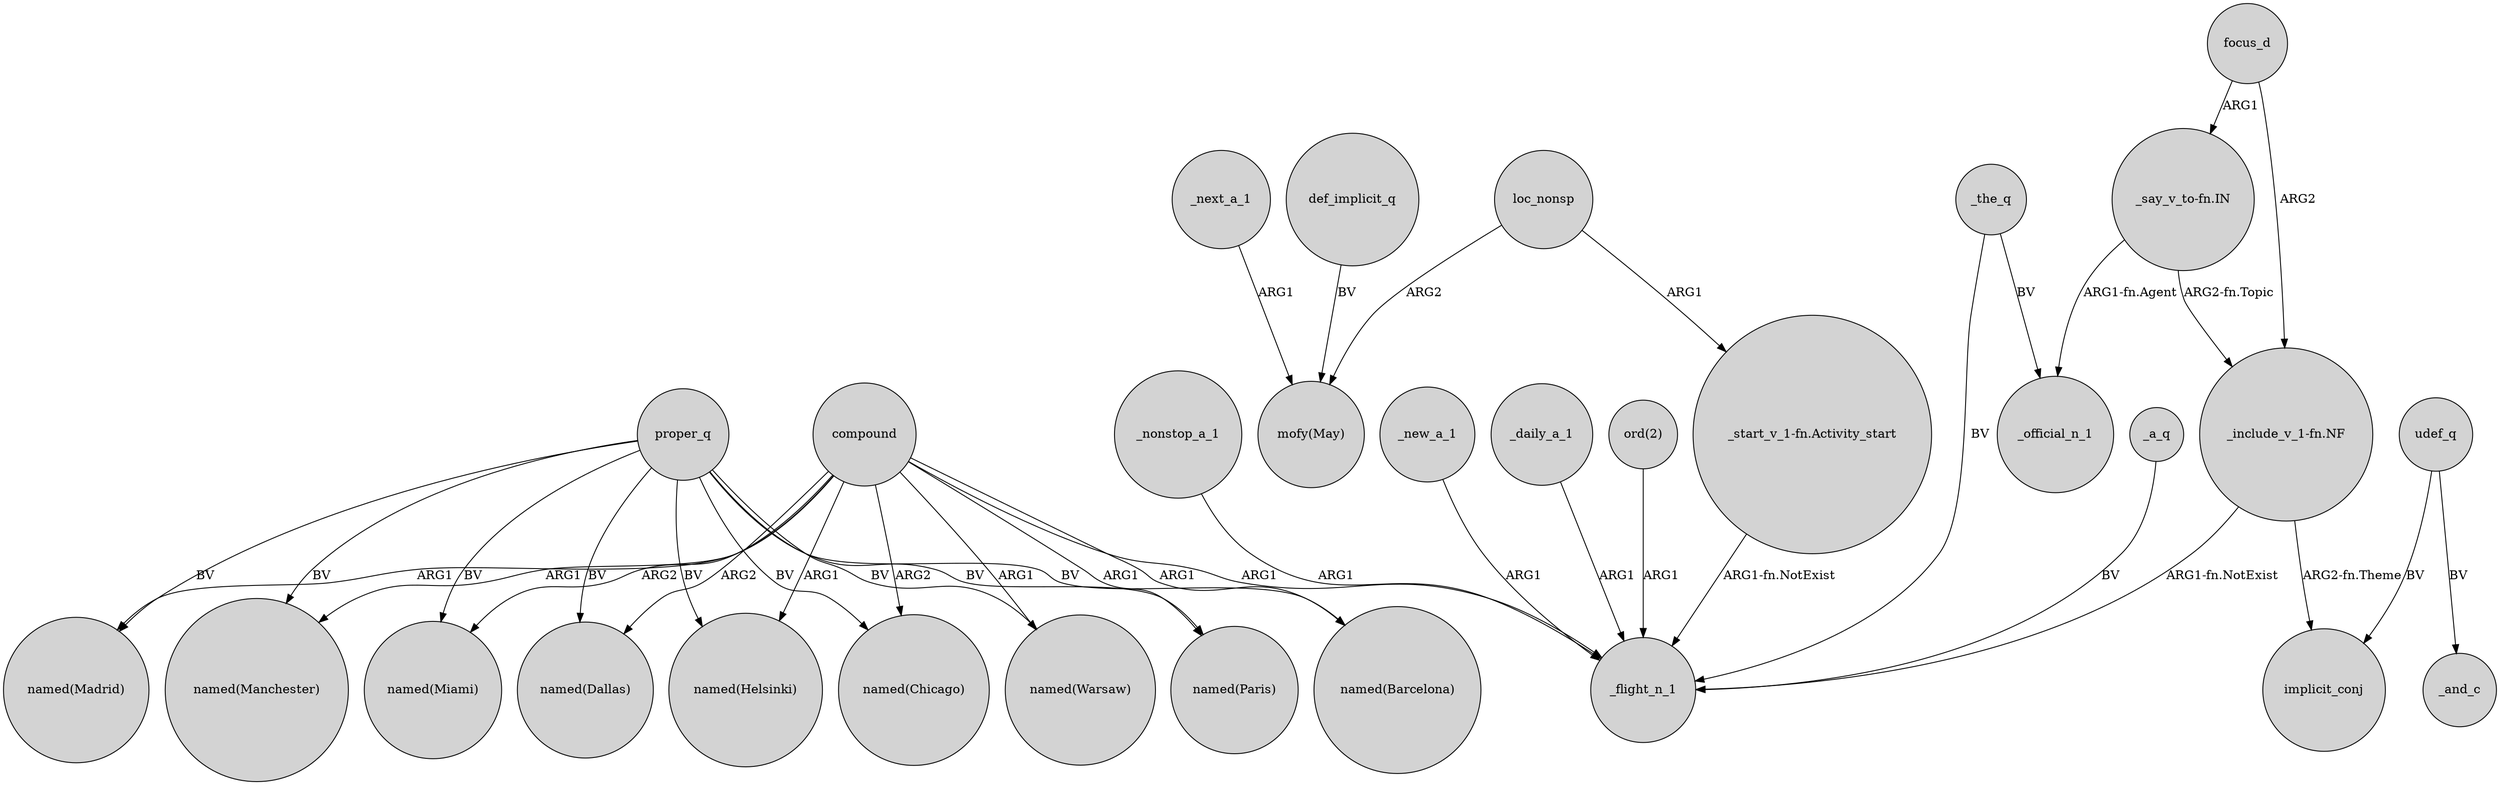 digraph {
	node [shape=circle style=filled]
	compound -> "named(Miami)" [label=ARG2]
	"_start_v_1-fn.Activity_start" -> _flight_n_1 [label="ARG1-fn.NotExist"]
	_a_q -> _flight_n_1 [label=BV]
	proper_q -> "named(Manchester)" [label=BV]
	"ord(2)" -> _flight_n_1 [label=ARG1]
	_the_q -> _official_n_1 [label=BV]
	compound -> "named(Warsaw)" [label=ARG1]
	"_say_v_to-fn.IN" -> _official_n_1 [label="ARG1-fn.Agent"]
	loc_nonsp -> "mofy(May)" [label=ARG2]
	_nonstop_a_1 -> _flight_n_1 [label=ARG1]
	_next_a_1 -> "mofy(May)" [label=ARG1]
	compound -> _flight_n_1 [label=ARG1]
	def_implicit_q -> "mofy(May)" [label=BV]
	_the_q -> _flight_n_1 [label=BV]
	compound -> "named(Madrid)" [label=ARG1]
	compound -> "named(Paris)" [label=ARG1]
	proper_q -> "named(Madrid)" [label=BV]
	udef_q -> implicit_conj [label=BV]
	compound -> "named(Chicago)" [label=ARG2]
	proper_q -> "named(Miami)" [label=BV]
	compound -> "named(Helsinki)" [label=ARG1]
	proper_q -> "named(Helsinki)" [label=BV]
	"_include_v_1-fn.NF" -> implicit_conj [label="ARG2-fn.Theme"]
	"_say_v_to-fn.IN" -> "_include_v_1-fn.NF" [label="ARG2-fn.Topic"]
	loc_nonsp -> "_start_v_1-fn.Activity_start" [label=ARG1]
	_new_a_1 -> _flight_n_1 [label=ARG1]
	_daily_a_1 -> _flight_n_1 [label=ARG1]
	focus_d -> "_include_v_1-fn.NF" [label=ARG2]
	compound -> "named(Dallas)" [label=ARG2]
	proper_q -> "named(Paris)" [label=BV]
	compound -> "named(Manchester)" [label=ARG1]
	compound -> "named(Barcelona)" [label=ARG1]
	proper_q -> "named(Dallas)" [label=BV]
	proper_q -> "named(Barcelona)" [label=BV]
	proper_q -> "named(Warsaw)" [label=BV]
	udef_q -> _and_c [label=BV]
	"_include_v_1-fn.NF" -> _flight_n_1 [label="ARG1-fn.NotExist"]
	proper_q -> "named(Chicago)" [label=BV]
	focus_d -> "_say_v_to-fn.IN" [label=ARG1]
}
